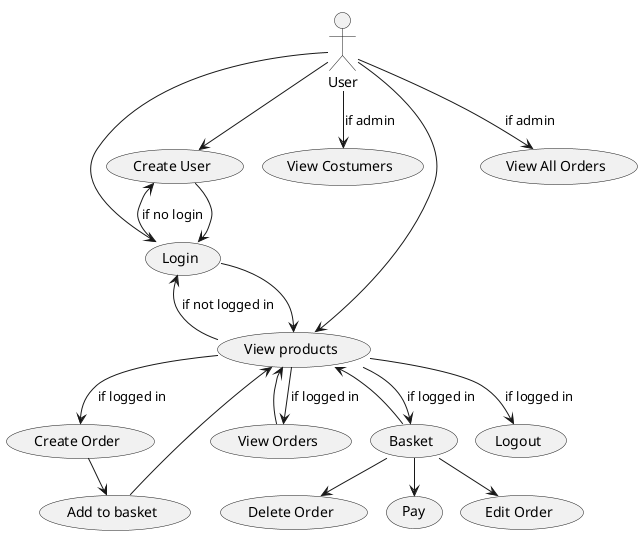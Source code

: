 @startuml
'https://plantuml.com/use-case-diagram
!Pragma layout smetana
actor User

usecase "Create User" as UC1
usecase "Login" as UC2
usecase "Create Order" as UC3
usecase "Add to basket" as UC4
usecase "Basket" as UC5
usecase "Pay" as UC6
usecase "Edit Order" as UC8
usecase "Delete Order" as UC9
usecase "View Orders" as UC10
usecase "View Costumers" as UC11
usecase "View products" as UC12
usecase "Logout" as UC13
usecase "View All Orders" as UC14



User --> UC1
User --> UC2
User --> UC12
UC1 --> UC2
UC2 --> UC12
UC3 --> UC4
UC4 --> UC12
UC5 --> UC6
UC5 --> UC8
UC5 --> UC9
UC5 --> UC12
UC10 --> UC12


User --> UC11 : "if admin"
User --> UC14 : "if admin"
UC12 --> UC3 : "if logged in"
UC12 --> UC5 : "if logged in"
UC12 --> UC10 : "if logged in"
UC12 --> UC13 : "if logged in"
UC12 --> UC2 : "if not logged in"
UC2 --> UC1 : "if no login"
@enduml